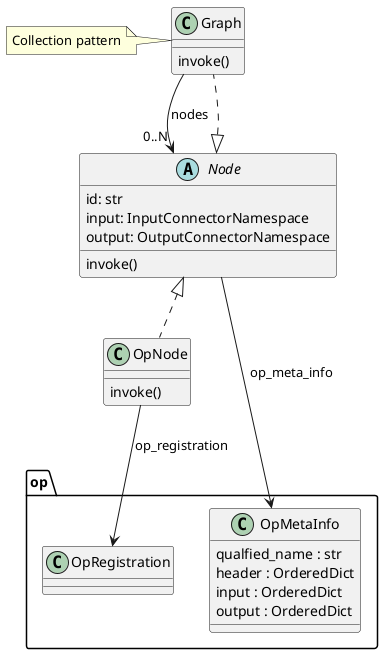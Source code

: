 @startuml

abstract Node {
    id: str
    input: InputConnectorNamespace
    output: OutputConnectorNamespace
    invoke()
}

class OpNode implements Node {
    invoke()
}

class Graph implements Node {
    invoke()
}


class op.OpMetaInfo {
    qualfied_name : str
    header : OrderedDict
    input : OrderedDict
    output : OrderedDict
}


OpNode --> op.OpRegistration : op_registration
Node --> op.OpMetaInfo: op_meta_info
Graph --> "0..N" Node: nodes


note left of Graph
Collection pattern
end note

@enduml